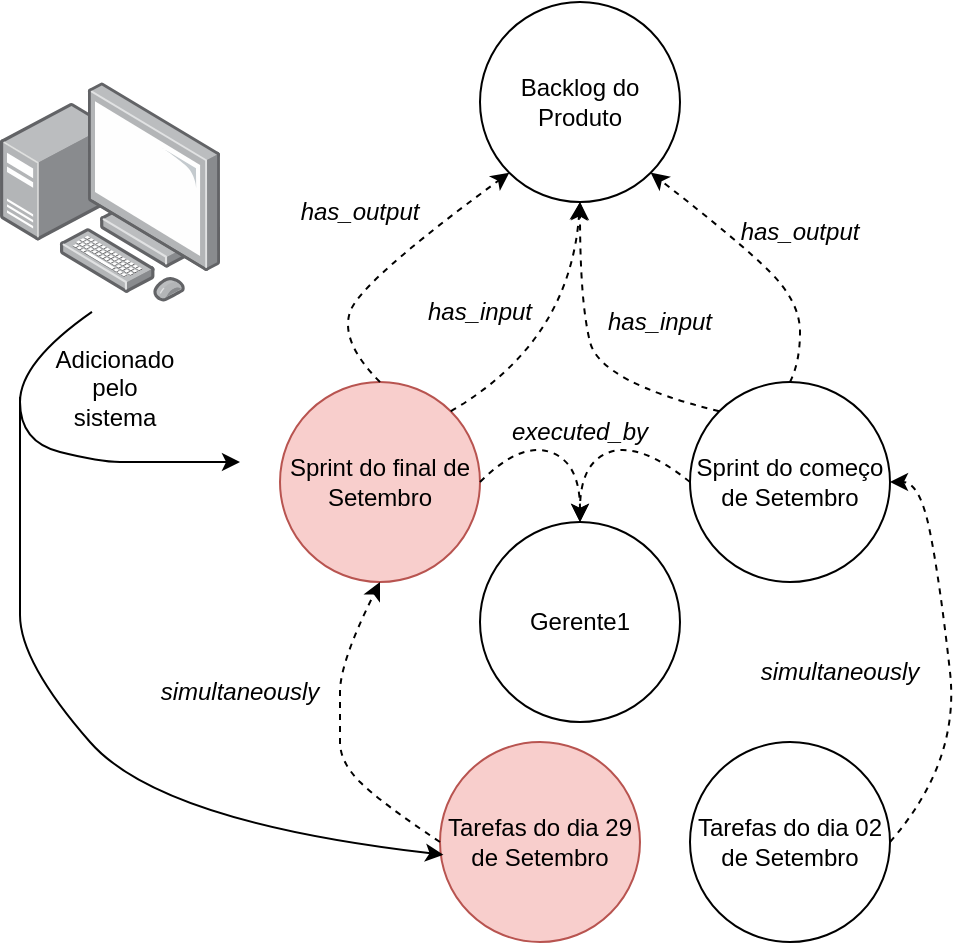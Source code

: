 <mxfile version="20.2.3" type="device"><diagram id="hso3aOoR-2GXyGYmqLtN" name="Page-1"><mxGraphModel dx="812" dy="493" grid="1" gridSize="10" guides="1" tooltips="1" connect="1" arrows="1" fold="1" page="1" pageScale="1" pageWidth="850" pageHeight="1100" math="0" shadow="0"><root><mxCell id="0"/><mxCell id="1" parent="0"/><mxCell id="XTgKDChDHeOXb_UEtILa-1" value="Sprint do começo de Setembro" style="ellipse;whiteSpace=wrap;html=1;aspect=fixed;" vertex="1" parent="1"><mxGeometry x="425" y="550" width="100" height="100" as="geometry"/></mxCell><mxCell id="XTgKDChDHeOXb_UEtILa-3" value="Sprint do final de Setembro" style="ellipse;whiteSpace=wrap;html=1;aspect=fixed;fillColor=#f8cecc;strokeColor=#b85450;" vertex="1" parent="1"><mxGeometry x="220" y="550" width="100" height="100" as="geometry"/></mxCell><mxCell id="XTgKDChDHeOXb_UEtILa-6" value="" style="points=[];aspect=fixed;html=1;align=center;shadow=0;dashed=0;image;image=img/lib/allied_telesis/computer_and_terminals/Personal_Computer_with_Server.svg;sketch=0;" vertex="1" parent="1"><mxGeometry x="80" y="400" width="110" height="110" as="geometry"/></mxCell><mxCell id="XTgKDChDHeOXb_UEtILa-8" value="" style="curved=1;endArrow=classic;html=1;rounded=0;exitX=0.418;exitY=1.045;exitDx=0;exitDy=0;exitPerimeter=0;" edge="1" parent="1" source="XTgKDChDHeOXb_UEtILa-6"><mxGeometry width="50" height="50" relative="1" as="geometry"><mxPoint x="60" y="540" as="sourcePoint"/><mxPoint x="200" y="590" as="targetPoint"/><Array as="points"><mxPoint x="90" y="540"/><mxPoint x="90" y="580"/><mxPoint x="130" y="590"/><mxPoint x="150" y="590"/></Array></mxGeometry></mxCell><mxCell id="XTgKDChDHeOXb_UEtILa-10" value="Tarefas do dia 29 de Setembro" style="ellipse;whiteSpace=wrap;html=1;aspect=fixed;fillColor=#f8cecc;strokeColor=#b85450;" vertex="1" parent="1"><mxGeometry x="300" y="730" width="100" height="100" as="geometry"/></mxCell><mxCell id="XTgKDChDHeOXb_UEtILa-11" value="" style="curved=1;endArrow=classic;html=1;rounded=0;exitX=0;exitY=0.5;exitDx=0;exitDy=0;entryX=0.5;entryY=1;entryDx=0;entryDy=0;dashed=1;" edge="1" parent="1" source="XTgKDChDHeOXb_UEtILa-10" target="XTgKDChDHeOXb_UEtILa-3"><mxGeometry width="50" height="50" relative="1" as="geometry"><mxPoint x="240" y="770" as="sourcePoint"/><mxPoint x="250" y="660" as="targetPoint"/><Array as="points"><mxPoint x="270" y="760"/><mxPoint x="250" y="740"/><mxPoint x="250" y="720"/><mxPoint x="250" y="690"/></Array></mxGeometry></mxCell><mxCell id="XTgKDChDHeOXb_UEtILa-12" value="&lt;i&gt;simultaneously&lt;/i&gt;" style="text;html=1;strokeColor=none;fillColor=none;align=center;verticalAlign=middle;whiteSpace=wrap;rounded=0;sketch=0;" vertex="1" parent="1"><mxGeometry x="170" y="690" width="60" height="30" as="geometry"/></mxCell><mxCell id="XTgKDChDHeOXb_UEtILa-13" value="Tarefas do dia 02 de Setembro" style="ellipse;whiteSpace=wrap;html=1;aspect=fixed;" vertex="1" parent="1"><mxGeometry x="425" y="730" width="100" height="100" as="geometry"/></mxCell><mxCell id="XTgKDChDHeOXb_UEtILa-14" value="" style="curved=1;endArrow=classic;html=1;rounded=0;dashed=1;exitX=1;exitY=0.5;exitDx=0;exitDy=0;entryX=1;entryY=0.5;entryDx=0;entryDy=0;" edge="1" parent="1" source="XTgKDChDHeOXb_UEtILa-13" target="XTgKDChDHeOXb_UEtILa-1"><mxGeometry width="50" height="50" relative="1" as="geometry"><mxPoint x="360" y="640" as="sourcePoint"/><mxPoint x="410" y="590" as="targetPoint"/><Array as="points"><mxPoint x="560" y="740"/><mxPoint x="550" y="650"/><mxPoint x="540" y="600"/></Array></mxGeometry></mxCell><mxCell id="XTgKDChDHeOXb_UEtILa-16" value="" style="curved=1;endArrow=classic;html=1;rounded=0;entryX=0.017;entryY=0.564;entryDx=0;entryDy=0;entryPerimeter=0;" edge="1" parent="1" target="XTgKDChDHeOXb_UEtILa-10"><mxGeometry width="50" height="50" relative="1" as="geometry"><mxPoint x="90" y="562.95" as="sourcePoint"/><mxPoint x="290" y="790" as="targetPoint"/><Array as="points"><mxPoint x="90" y="550"/><mxPoint x="90" y="590"/><mxPoint x="90" y="642.95"/><mxPoint x="90" y="690"/><mxPoint x="160" y="770"/></Array></mxGeometry></mxCell><mxCell id="XTgKDChDHeOXb_UEtILa-17" value="Adicionado pelo sistema" style="text;html=1;strokeColor=none;fillColor=none;align=center;verticalAlign=middle;whiteSpace=wrap;rounded=0;sketch=0;" vertex="1" parent="1"><mxGeometry x="105" y="535" width="65" height="35" as="geometry"/></mxCell><mxCell id="XTgKDChDHeOXb_UEtILa-18" value="&lt;i&gt;simultaneously&lt;/i&gt;" style="text;html=1;strokeColor=none;fillColor=none;align=center;verticalAlign=middle;whiteSpace=wrap;rounded=0;sketch=0;" vertex="1" parent="1"><mxGeometry x="470" y="680" width="60" height="30" as="geometry"/></mxCell><mxCell id="XTgKDChDHeOXb_UEtILa-19" value="" style="curved=1;endArrow=classic;html=1;rounded=0;dashed=1;exitX=0.5;exitY=0;exitDx=0;exitDy=0;entryX=1;entryY=1;entryDx=0;entryDy=0;" edge="1" parent="1" source="XTgKDChDHeOXb_UEtILa-1" target="XTgKDChDHeOXb_UEtILa-23"><mxGeometry width="50" height="50" relative="1" as="geometry"><mxPoint x="435" y="540" as="sourcePoint"/><mxPoint x="450" y="480" as="targetPoint"/><Array as="points"><mxPoint x="480" y="540"/><mxPoint x="480" y="510"/><mxPoint x="450" y="480"/></Array></mxGeometry></mxCell><mxCell id="XTgKDChDHeOXb_UEtILa-20" value="" style="curved=1;endArrow=classic;html=1;rounded=0;dashed=1;exitX=0.5;exitY=0;exitDx=0;exitDy=0;entryX=0;entryY=1;entryDx=0;entryDy=0;" edge="1" parent="1" source="XTgKDChDHeOXb_UEtILa-3" target="XTgKDChDHeOXb_UEtILa-23"><mxGeometry width="50" height="50" relative="1" as="geometry"><mxPoint x="260" y="550" as="sourcePoint"/><mxPoint x="290" y="470" as="targetPoint"/><Array as="points"><mxPoint x="250" y="530"/><mxPoint x="260" y="500"/></Array></mxGeometry></mxCell><mxCell id="XTgKDChDHeOXb_UEtILa-21" value="" style="curved=1;endArrow=classic;html=1;rounded=0;dashed=1;exitX=1;exitY=0;exitDx=0;exitDy=0;entryX=0.5;entryY=1;entryDx=0;entryDy=0;" edge="1" parent="1" source="XTgKDChDHeOXb_UEtILa-3" target="XTgKDChDHeOXb_UEtILa-23"><mxGeometry width="50" height="50" relative="1" as="geometry"><mxPoint x="325" y="540" as="sourcePoint"/><mxPoint x="365" y="500" as="targetPoint"/><Array as="points"><mxPoint x="365" y="530"/></Array></mxGeometry></mxCell><mxCell id="XTgKDChDHeOXb_UEtILa-22" value="" style="curved=1;endArrow=classic;html=1;rounded=0;dashed=1;exitX=0;exitY=0;exitDx=0;exitDy=0;entryX=0.5;entryY=1;entryDx=0;entryDy=0;" edge="1" parent="1" source="XTgKDChDHeOXb_UEtILa-1" target="XTgKDChDHeOXb_UEtILa-23"><mxGeometry width="50" height="50" relative="1" as="geometry"><mxPoint x="405" y="560" as="sourcePoint"/><mxPoint x="395" y="470" as="targetPoint"/><Array as="points"><mxPoint x="380" y="550"/><mxPoint x="370" y="510"/></Array></mxGeometry></mxCell><mxCell id="XTgKDChDHeOXb_UEtILa-23" value="Backlog do Produto" style="ellipse;whiteSpace=wrap;html=1;aspect=fixed;" vertex="1" parent="1"><mxGeometry x="320" y="360" width="100" height="100" as="geometry"/></mxCell><mxCell id="XTgKDChDHeOXb_UEtILa-24" value="&lt;i&gt;has_input&lt;/i&gt;" style="text;html=1;strokeColor=none;fillColor=none;align=center;verticalAlign=middle;whiteSpace=wrap;rounded=0;sketch=0;" vertex="1" parent="1"><mxGeometry x="380" y="505" width="60" height="30" as="geometry"/></mxCell><mxCell id="XTgKDChDHeOXb_UEtILa-25" value="&lt;i&gt;has_input&lt;/i&gt;" style="text;html=1;strokeColor=none;fillColor=none;align=center;verticalAlign=middle;whiteSpace=wrap;rounded=0;sketch=0;" vertex="1" parent="1"><mxGeometry x="290" y="500" width="60" height="30" as="geometry"/></mxCell><mxCell id="XTgKDChDHeOXb_UEtILa-26" value="&lt;i&gt;has_output&lt;/i&gt;" style="text;html=1;strokeColor=none;fillColor=none;align=center;verticalAlign=middle;whiteSpace=wrap;rounded=0;sketch=0;" vertex="1" parent="1"><mxGeometry x="230" y="450" width="60" height="30" as="geometry"/></mxCell><mxCell id="XTgKDChDHeOXb_UEtILa-27" value="&lt;i&gt;has_output&lt;/i&gt;" style="text;html=1;strokeColor=none;fillColor=none;align=center;verticalAlign=middle;whiteSpace=wrap;rounded=0;sketch=0;" vertex="1" parent="1"><mxGeometry x="450" y="460" width="60" height="30" as="geometry"/></mxCell><mxCell id="XTgKDChDHeOXb_UEtILa-28" value="Gerente1" style="ellipse;whiteSpace=wrap;html=1;aspect=fixed;" vertex="1" parent="1"><mxGeometry x="320" y="620" width="100" height="100" as="geometry"/></mxCell><mxCell id="XTgKDChDHeOXb_UEtILa-30" value="" style="curved=1;endArrow=classic;html=1;rounded=0;dashed=1;entryX=0.5;entryY=0;entryDx=0;entryDy=0;exitX=1;exitY=0.5;exitDx=0;exitDy=0;" edge="1" parent="1" source="XTgKDChDHeOXb_UEtILa-3" target="XTgKDChDHeOXb_UEtILa-28"><mxGeometry width="50" height="50" relative="1" as="geometry"><mxPoint x="320" y="630" as="sourcePoint"/><mxPoint x="370" y="580" as="targetPoint"/><Array as="points"><mxPoint x="340" y="580"/><mxPoint x="370" y="590"/></Array></mxGeometry></mxCell><mxCell id="XTgKDChDHeOXb_UEtILa-31" value="" style="curved=1;endArrow=classic;html=1;rounded=0;dashed=1;entryX=0.5;entryY=0;entryDx=0;entryDy=0;exitX=0;exitY=0.5;exitDx=0;exitDy=0;" edge="1" parent="1" source="XTgKDChDHeOXb_UEtILa-1" target="XTgKDChDHeOXb_UEtILa-28"><mxGeometry width="50" height="50" relative="1" as="geometry"><mxPoint x="330.0" y="610" as="sourcePoint"/><mxPoint x="380" y="630" as="targetPoint"/><Array as="points"><mxPoint x="400" y="580"/><mxPoint x="370" y="590"/></Array></mxGeometry></mxCell><mxCell id="XTgKDChDHeOXb_UEtILa-32" value="&lt;i&gt;executed_by&lt;/i&gt;" style="text;html=1;strokeColor=none;fillColor=none;align=center;verticalAlign=middle;whiteSpace=wrap;rounded=0;sketch=0;" vertex="1" parent="1"><mxGeometry x="340" y="560" width="60" height="30" as="geometry"/></mxCell></root></mxGraphModel></diagram></mxfile>